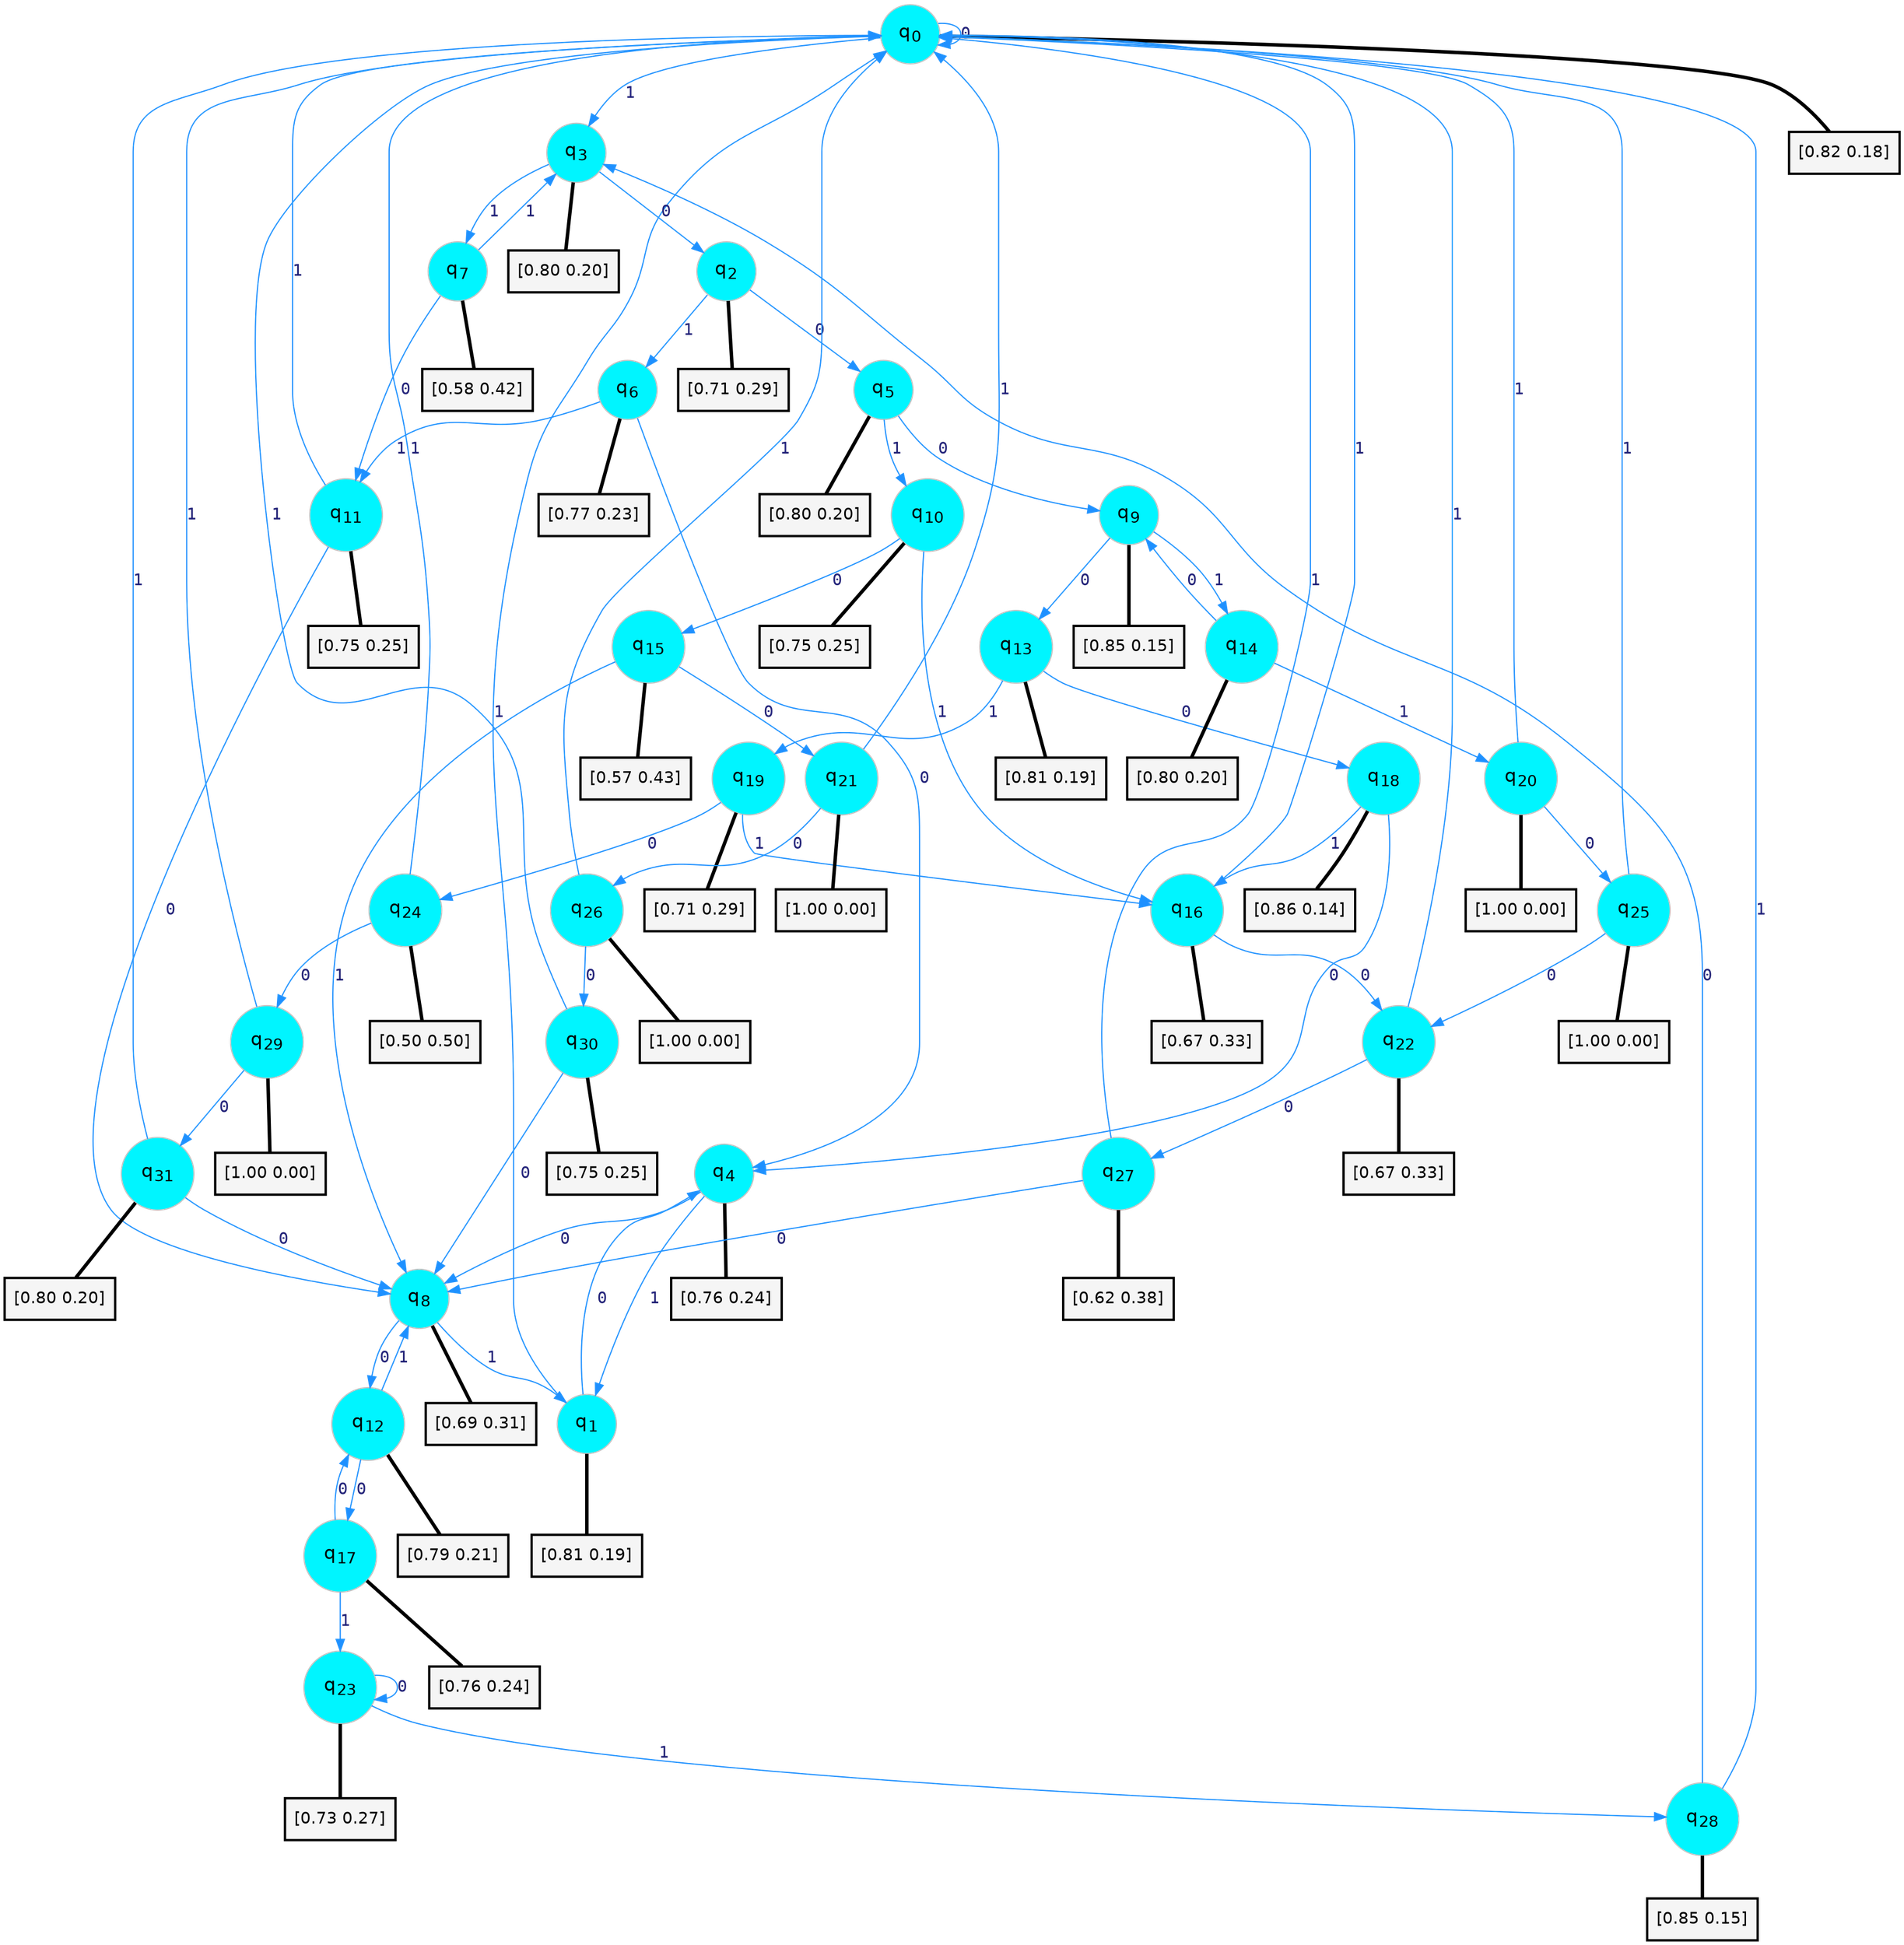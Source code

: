 digraph G {
graph [
bgcolor=transparent, dpi=300, rankdir=TD, size="40,25"];
node [
color=gray, fillcolor=turquoise1, fontcolor=black, fontname=Helvetica, fontsize=16, fontweight=bold, shape=circle, style=filled];
edge [
arrowsize=1, color=dodgerblue1, fontcolor=midnightblue, fontname=courier, fontweight=bold, penwidth=1, style=solid, weight=20];
0[label=<q<SUB>0</SUB>>];
1[label=<q<SUB>1</SUB>>];
2[label=<q<SUB>2</SUB>>];
3[label=<q<SUB>3</SUB>>];
4[label=<q<SUB>4</SUB>>];
5[label=<q<SUB>5</SUB>>];
6[label=<q<SUB>6</SUB>>];
7[label=<q<SUB>7</SUB>>];
8[label=<q<SUB>8</SUB>>];
9[label=<q<SUB>9</SUB>>];
10[label=<q<SUB>10</SUB>>];
11[label=<q<SUB>11</SUB>>];
12[label=<q<SUB>12</SUB>>];
13[label=<q<SUB>13</SUB>>];
14[label=<q<SUB>14</SUB>>];
15[label=<q<SUB>15</SUB>>];
16[label=<q<SUB>16</SUB>>];
17[label=<q<SUB>17</SUB>>];
18[label=<q<SUB>18</SUB>>];
19[label=<q<SUB>19</SUB>>];
20[label=<q<SUB>20</SUB>>];
21[label=<q<SUB>21</SUB>>];
22[label=<q<SUB>22</SUB>>];
23[label=<q<SUB>23</SUB>>];
24[label=<q<SUB>24</SUB>>];
25[label=<q<SUB>25</SUB>>];
26[label=<q<SUB>26</SUB>>];
27[label=<q<SUB>27</SUB>>];
28[label=<q<SUB>28</SUB>>];
29[label=<q<SUB>29</SUB>>];
30[label=<q<SUB>30</SUB>>];
31[label=<q<SUB>31</SUB>>];
32[label="[0.82 0.18]", shape=box,fontcolor=black, fontname=Helvetica, fontsize=14, penwidth=2, fillcolor=whitesmoke,color=black];
33[label="[0.81 0.19]", shape=box,fontcolor=black, fontname=Helvetica, fontsize=14, penwidth=2, fillcolor=whitesmoke,color=black];
34[label="[0.71 0.29]", shape=box,fontcolor=black, fontname=Helvetica, fontsize=14, penwidth=2, fillcolor=whitesmoke,color=black];
35[label="[0.80 0.20]", shape=box,fontcolor=black, fontname=Helvetica, fontsize=14, penwidth=2, fillcolor=whitesmoke,color=black];
36[label="[0.76 0.24]", shape=box,fontcolor=black, fontname=Helvetica, fontsize=14, penwidth=2, fillcolor=whitesmoke,color=black];
37[label="[0.80 0.20]", shape=box,fontcolor=black, fontname=Helvetica, fontsize=14, penwidth=2, fillcolor=whitesmoke,color=black];
38[label="[0.77 0.23]", shape=box,fontcolor=black, fontname=Helvetica, fontsize=14, penwidth=2, fillcolor=whitesmoke,color=black];
39[label="[0.58 0.42]", shape=box,fontcolor=black, fontname=Helvetica, fontsize=14, penwidth=2, fillcolor=whitesmoke,color=black];
40[label="[0.69 0.31]", shape=box,fontcolor=black, fontname=Helvetica, fontsize=14, penwidth=2, fillcolor=whitesmoke,color=black];
41[label="[0.85 0.15]", shape=box,fontcolor=black, fontname=Helvetica, fontsize=14, penwidth=2, fillcolor=whitesmoke,color=black];
42[label="[0.75 0.25]", shape=box,fontcolor=black, fontname=Helvetica, fontsize=14, penwidth=2, fillcolor=whitesmoke,color=black];
43[label="[0.75 0.25]", shape=box,fontcolor=black, fontname=Helvetica, fontsize=14, penwidth=2, fillcolor=whitesmoke,color=black];
44[label="[0.79 0.21]", shape=box,fontcolor=black, fontname=Helvetica, fontsize=14, penwidth=2, fillcolor=whitesmoke,color=black];
45[label="[0.81 0.19]", shape=box,fontcolor=black, fontname=Helvetica, fontsize=14, penwidth=2, fillcolor=whitesmoke,color=black];
46[label="[0.80 0.20]", shape=box,fontcolor=black, fontname=Helvetica, fontsize=14, penwidth=2, fillcolor=whitesmoke,color=black];
47[label="[0.57 0.43]", shape=box,fontcolor=black, fontname=Helvetica, fontsize=14, penwidth=2, fillcolor=whitesmoke,color=black];
48[label="[0.67 0.33]", shape=box,fontcolor=black, fontname=Helvetica, fontsize=14, penwidth=2, fillcolor=whitesmoke,color=black];
49[label="[0.76 0.24]", shape=box,fontcolor=black, fontname=Helvetica, fontsize=14, penwidth=2, fillcolor=whitesmoke,color=black];
50[label="[0.86 0.14]", shape=box,fontcolor=black, fontname=Helvetica, fontsize=14, penwidth=2, fillcolor=whitesmoke,color=black];
51[label="[0.71 0.29]", shape=box,fontcolor=black, fontname=Helvetica, fontsize=14, penwidth=2, fillcolor=whitesmoke,color=black];
52[label="[1.00 0.00]", shape=box,fontcolor=black, fontname=Helvetica, fontsize=14, penwidth=2, fillcolor=whitesmoke,color=black];
53[label="[1.00 0.00]", shape=box,fontcolor=black, fontname=Helvetica, fontsize=14, penwidth=2, fillcolor=whitesmoke,color=black];
54[label="[0.67 0.33]", shape=box,fontcolor=black, fontname=Helvetica, fontsize=14, penwidth=2, fillcolor=whitesmoke,color=black];
55[label="[0.73 0.27]", shape=box,fontcolor=black, fontname=Helvetica, fontsize=14, penwidth=2, fillcolor=whitesmoke,color=black];
56[label="[0.50 0.50]", shape=box,fontcolor=black, fontname=Helvetica, fontsize=14, penwidth=2, fillcolor=whitesmoke,color=black];
57[label="[1.00 0.00]", shape=box,fontcolor=black, fontname=Helvetica, fontsize=14, penwidth=2, fillcolor=whitesmoke,color=black];
58[label="[1.00 0.00]", shape=box,fontcolor=black, fontname=Helvetica, fontsize=14, penwidth=2, fillcolor=whitesmoke,color=black];
59[label="[0.62 0.38]", shape=box,fontcolor=black, fontname=Helvetica, fontsize=14, penwidth=2, fillcolor=whitesmoke,color=black];
60[label="[0.85 0.15]", shape=box,fontcolor=black, fontname=Helvetica, fontsize=14, penwidth=2, fillcolor=whitesmoke,color=black];
61[label="[1.00 0.00]", shape=box,fontcolor=black, fontname=Helvetica, fontsize=14, penwidth=2, fillcolor=whitesmoke,color=black];
62[label="[0.75 0.25]", shape=box,fontcolor=black, fontname=Helvetica, fontsize=14, penwidth=2, fillcolor=whitesmoke,color=black];
63[label="[0.80 0.20]", shape=box,fontcolor=black, fontname=Helvetica, fontsize=14, penwidth=2, fillcolor=whitesmoke,color=black];
0->0 [label=0];
0->3 [label=1];
0->32 [arrowhead=none, penwidth=3,color=black];
1->4 [label=0];
1->0 [label=1];
1->33 [arrowhead=none, penwidth=3,color=black];
2->5 [label=0];
2->6 [label=1];
2->34 [arrowhead=none, penwidth=3,color=black];
3->2 [label=0];
3->7 [label=1];
3->35 [arrowhead=none, penwidth=3,color=black];
4->8 [label=0];
4->1 [label=1];
4->36 [arrowhead=none, penwidth=3,color=black];
5->9 [label=0];
5->10 [label=1];
5->37 [arrowhead=none, penwidth=3,color=black];
6->4 [label=0];
6->11 [label=1];
6->38 [arrowhead=none, penwidth=3,color=black];
7->11 [label=0];
7->3 [label=1];
7->39 [arrowhead=none, penwidth=3,color=black];
8->12 [label=0];
8->1 [label=1];
8->40 [arrowhead=none, penwidth=3,color=black];
9->13 [label=0];
9->14 [label=1];
9->41 [arrowhead=none, penwidth=3,color=black];
10->15 [label=0];
10->16 [label=1];
10->42 [arrowhead=none, penwidth=3,color=black];
11->8 [label=0];
11->0 [label=1];
11->43 [arrowhead=none, penwidth=3,color=black];
12->17 [label=0];
12->8 [label=1];
12->44 [arrowhead=none, penwidth=3,color=black];
13->18 [label=0];
13->19 [label=1];
13->45 [arrowhead=none, penwidth=3,color=black];
14->9 [label=0];
14->20 [label=1];
14->46 [arrowhead=none, penwidth=3,color=black];
15->21 [label=0];
15->8 [label=1];
15->47 [arrowhead=none, penwidth=3,color=black];
16->22 [label=0];
16->0 [label=1];
16->48 [arrowhead=none, penwidth=3,color=black];
17->12 [label=0];
17->23 [label=1];
17->49 [arrowhead=none, penwidth=3,color=black];
18->4 [label=0];
18->16 [label=1];
18->50 [arrowhead=none, penwidth=3,color=black];
19->24 [label=0];
19->16 [label=1];
19->51 [arrowhead=none, penwidth=3,color=black];
20->25 [label=0];
20->0 [label=1];
20->52 [arrowhead=none, penwidth=3,color=black];
21->26 [label=0];
21->0 [label=1];
21->53 [arrowhead=none, penwidth=3,color=black];
22->27 [label=0];
22->0 [label=1];
22->54 [arrowhead=none, penwidth=3,color=black];
23->23 [label=0];
23->28 [label=1];
23->55 [arrowhead=none, penwidth=3,color=black];
24->29 [label=0];
24->0 [label=1];
24->56 [arrowhead=none, penwidth=3,color=black];
25->22 [label=0];
25->0 [label=1];
25->57 [arrowhead=none, penwidth=3,color=black];
26->30 [label=0];
26->0 [label=1];
26->58 [arrowhead=none, penwidth=3,color=black];
27->8 [label=0];
27->0 [label=1];
27->59 [arrowhead=none, penwidth=3,color=black];
28->3 [label=0];
28->0 [label=1];
28->60 [arrowhead=none, penwidth=3,color=black];
29->31 [label=0];
29->0 [label=1];
29->61 [arrowhead=none, penwidth=3,color=black];
30->8 [label=0];
30->0 [label=1];
30->62 [arrowhead=none, penwidth=3,color=black];
31->8 [label=0];
31->0 [label=1];
31->63 [arrowhead=none, penwidth=3,color=black];
}
